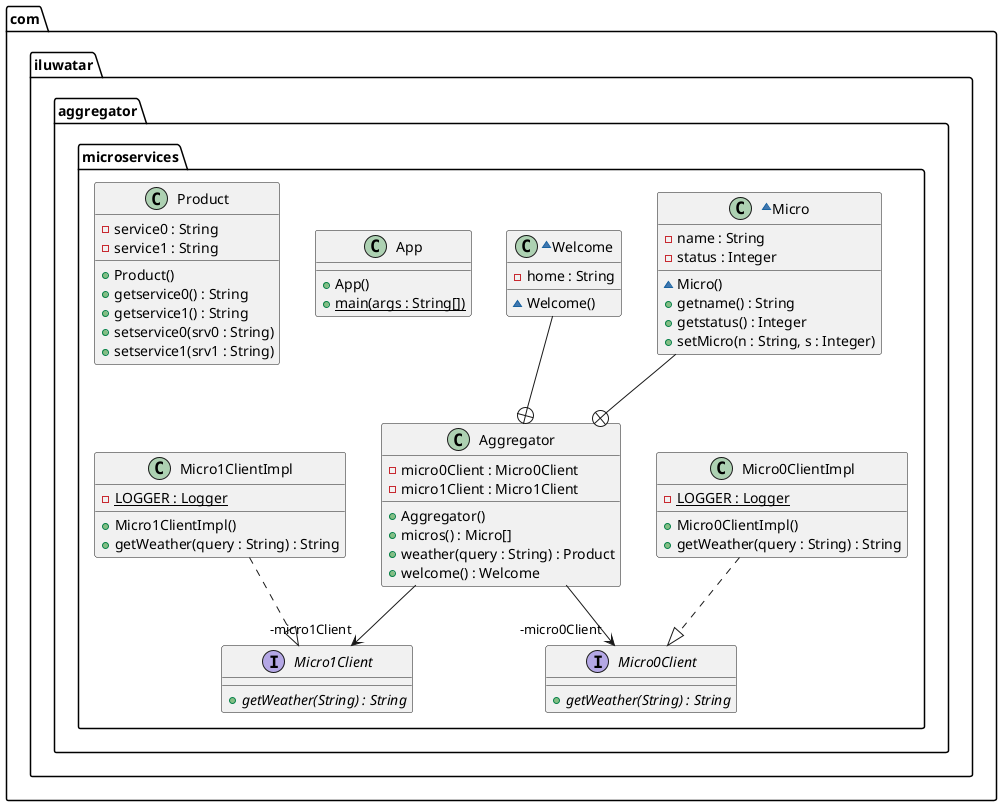 @startuml
package com.iluwatar.aggregator.microservices {
  class Aggregator {
    - micro0Client : Micro0Client
    - micro1Client : Micro1Client
    + Aggregator()
    + micros() : Micro[]
    + weather(query : String) : Product
    + welcome() : Welcome
  }
  ~class Micro {
    - name : String
    - status : Integer
    ~ Micro()
    + getname() : String
    + getstatus() : Integer
    + setMicro(n : String, s : Integer)
  }
  ~class Welcome {
    - home : String
    ~ Welcome()
  }
  class App {
    + App()
    + main(args : String[]) {static}
  }
  interface Micro0Client {
    + getWeather(String) : String {abstract}
  }
  class Micro0ClientImpl {
    - LOGGER : Logger {static}
    + Micro0ClientImpl()
    + getWeather(query : String) : String
  }
  interface Micro1Client {
    + getWeather(String) : String {abstract}
  }
  class Micro1ClientImpl {
    - LOGGER : Logger {static}
    + Micro1ClientImpl()
    + getWeather(query : String) : String
  }
  class Product {
    - service0 : String
    - service1 : String
    + Product()
    + getservice0() : String
    + getservice1() : String
    + setservice0(srv0 : String)
    + setservice1(srv1 : String)
  }
}
Micro --+ Aggregator
Welcome --+ Aggregator
Aggregator -->  "-micro0Client" Micro0Client
Aggregator -->  "-micro1Client" Micro1Client
Micro0ClientImpl ..|> Micro0Client 
Micro1ClientImpl ..|> Micro1Client 
@enduml
